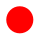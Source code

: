 digraph "state transitions" {
  pack=42 splines=true ordering=out compound=true overlap=scale K=0.9 epsilon=0.9 nodesep=0.3
  fontname="Helvetica" fontsize=12 penwidth=2.0
  
  node [shape=plaintext style=filled fillcolor=white fontname=Helvetica fontsize=12 penwidth=2.0]
  edge [fontname=Helvetica fontsize=10]

    "initial" [shape=circle style=filled color="red" fillcolor="red" fixedsize=true height=0.15 label=""]

}
